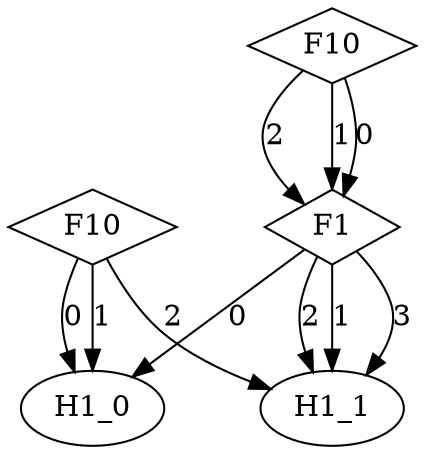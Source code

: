digraph {
node [label=H1_1,style=""] H1_1
node [label=H1_0,style=""] H1_0
node [label=H1_0,style=""] H1_0
node [label=H1_1,style=""] H1_1
node [label=H1_1,style=""] H1_1
node [label=H1_1,style=""] H1_1
node [label=H1_0,style=""] H1_0
node [label=F10,shape="diamond",style=""] 2
node [label=F1,shape="diamond",style=""] 1
node [label=F10,shape="diamond",style=""] 0

2 -> H1_1 [label="2"]
2 -> H1_0 [label="1"]
2 -> H1_0 [label="0"]
1 -> H1_1 [label="3"]
1 -> H1_1 [label="2"]
1 -> H1_1 [label="1"]
1 -> H1_0 [label="0"]
0 -> 1 [label="2"]
0 -> 1 [label="1"]
0 -> 1 [label="0"]
}